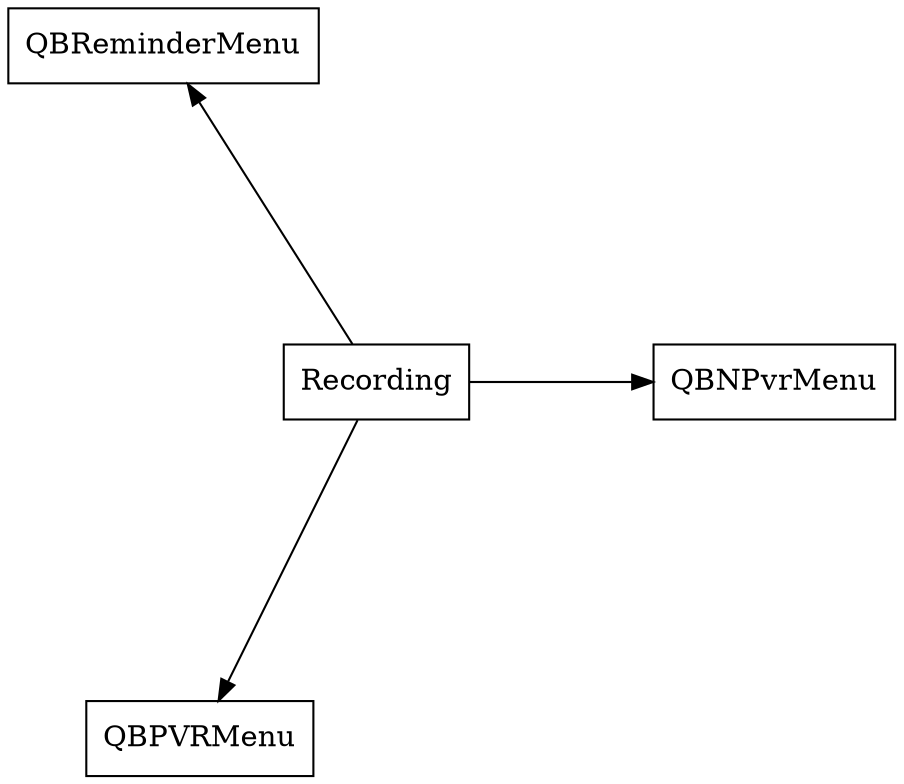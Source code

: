 digraph RecordingMenus {
    node [URL="\N.html" shape=box]
    graph [layout="circo"]
    Recording [root=true]

    QBNPvrMenu
    QBReminderMenu
    QBPVRMenu

    Recording -> QBNPvrMenu
    Recording -> QBReminderMenu
    Recording -> QBPVRMenu
}
